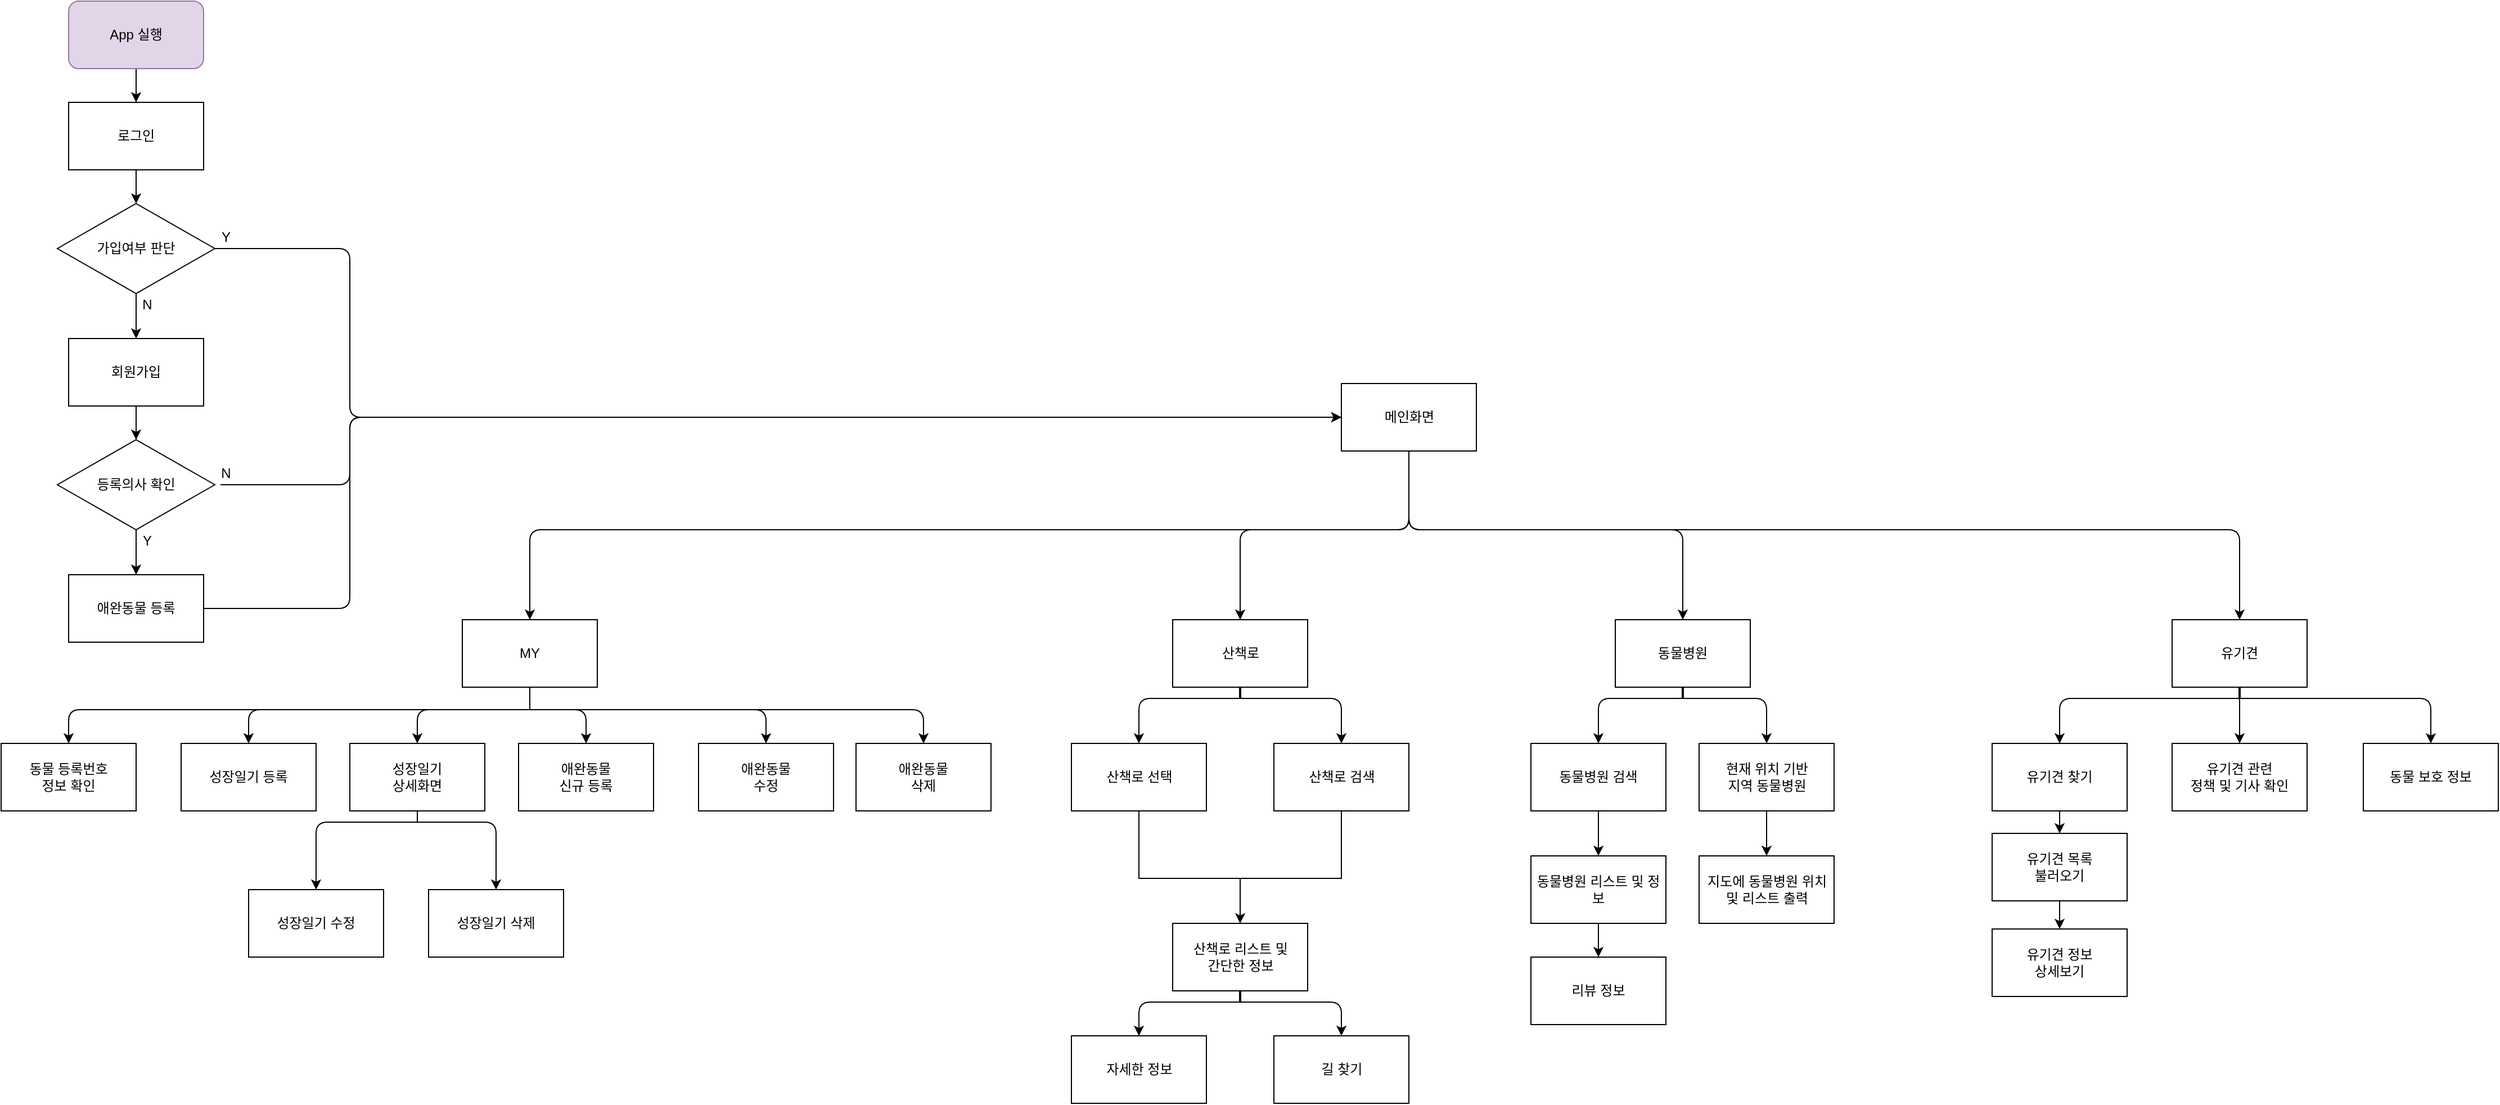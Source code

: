 <mxfile version="12.0.0" type="device" pages="1"><diagram id="ajRxS6KbZDqbKBUGqEY3" name="Page-1"><mxGraphModel dx="4347" dy="1870" grid="1" gridSize="10" guides="1" tooltips="1" connect="1" arrows="1" fold="1" page="1" pageScale="1" pageWidth="827" pageHeight="1169" math="0" shadow="0"><root><mxCell id="0"/><mxCell id="1" parent="0"/><mxCell id="5ygjTKvZjRRTdlPnJX5b-3" value="" style="edgeStyle=orthogonalEdgeStyle;rounded=0;orthogonalLoop=1;jettySize=auto;html=1;" edge="1" parent="1" source="5ygjTKvZjRRTdlPnJX5b-1" target="5ygjTKvZjRRTdlPnJX5b-2"><mxGeometry relative="1" as="geometry"/></mxCell><mxCell id="5ygjTKvZjRRTdlPnJX5b-1" value="App 실행" style="rounded=1;whiteSpace=wrap;html=1;fillColor=#e1d5e7;strokeColor=#9673a6;" vertex="1" parent="1"><mxGeometry x="-210" y="30" width="120" height="60" as="geometry"/></mxCell><mxCell id="5ygjTKvZjRRTdlPnJX5b-2" value="로그인" style="rounded=0;whiteSpace=wrap;html=1;" vertex="1" parent="1"><mxGeometry x="-210" y="120" width="120" height="60" as="geometry"/></mxCell><mxCell id="5ygjTKvZjRRTdlPnJX5b-6" value="회원가입" style="rounded=0;whiteSpace=wrap;html=1;" vertex="1" parent="1"><mxGeometry x="-210" y="330" width="120" height="60" as="geometry"/></mxCell><mxCell id="5ygjTKvZjRRTdlPnJX5b-7" value="가입여부 판단" style="rhombus;whiteSpace=wrap;html=1;" vertex="1" parent="1"><mxGeometry x="-220" y="210" width="140" height="80" as="geometry"/></mxCell><mxCell id="5ygjTKvZjRRTdlPnJX5b-8" value="" style="endArrow=classic;html=1;exitX=0.5;exitY=1;exitDx=0;exitDy=0;" edge="1" parent="1" source="5ygjTKvZjRRTdlPnJX5b-2" target="5ygjTKvZjRRTdlPnJX5b-7"><mxGeometry width="50" height="50" relative="1" as="geometry"><mxPoint x="-210" y="260" as="sourcePoint"/><mxPoint x="-160" y="210" as="targetPoint"/></mxGeometry></mxCell><mxCell id="5ygjTKvZjRRTdlPnJX5b-9" value="" style="endArrow=classic;html=1;exitX=0.5;exitY=1;exitDx=0;exitDy=0;" edge="1" parent="1" source="5ygjTKvZjRRTdlPnJX5b-7" target="5ygjTKvZjRRTdlPnJX5b-6"><mxGeometry width="50" height="50" relative="1" as="geometry"><mxPoint x="-210" y="260" as="sourcePoint"/><mxPoint x="-160" y="210" as="targetPoint"/></mxGeometry></mxCell><UserObject label="N" placeholders="1" name="Variable" id="5ygjTKvZjRRTdlPnJX5b-11"><mxCell style="text;html=1;strokeColor=none;fillColor=none;align=center;verticalAlign=middle;whiteSpace=wrap;overflow=hidden;" vertex="1" parent="1"><mxGeometry x="-150" y="290" width="20" height="20" as="geometry"/></mxCell></UserObject><mxCell id="5ygjTKvZjRRTdlPnJX5b-24" value="메인화면" style="rounded=0;whiteSpace=wrap;html=1;" vertex="1" parent="1"><mxGeometry x="921.5" y="370" width="120" height="60" as="geometry"/></mxCell><UserObject label="Y" placeholders="1" name="Variable" id="5ygjTKvZjRRTdlPnJX5b-27"><mxCell style="text;html=1;strokeColor=none;fillColor=none;align=center;verticalAlign=middle;whiteSpace=wrap;overflow=hidden;" vertex="1" parent="1"><mxGeometry x="-80" y="230" width="20" height="20" as="geometry"/></mxCell></UserObject><mxCell id="5ygjTKvZjRRTdlPnJX5b-29" value="애완동물 등록" style="rounded=0;whiteSpace=wrap;html=1;" vertex="1" parent="1"><mxGeometry x="-210" y="540" width="120" height="60" as="geometry"/></mxCell><mxCell id="5ygjTKvZjRRTdlPnJX5b-30" value="등록의사 확인" style="rhombus;whiteSpace=wrap;html=1;" vertex="1" parent="1"><mxGeometry x="-220" y="420" width="140" height="80" as="geometry"/></mxCell><mxCell id="5ygjTKvZjRRTdlPnJX5b-31" value="" style="endArrow=classic;html=1;exitX=0.5;exitY=1;exitDx=0;exitDy=0;entryX=0.5;entryY=0;entryDx=0;entryDy=0;" edge="1" parent="1" source="5ygjTKvZjRRTdlPnJX5b-30" target="5ygjTKvZjRRTdlPnJX5b-29"><mxGeometry width="50" height="50" relative="1" as="geometry"><mxPoint x="-220" y="670" as="sourcePoint"/><mxPoint x="-170" y="620" as="targetPoint"/></mxGeometry></mxCell><UserObject label="Y" placeholders="1" name="Variable" id="5ygjTKvZjRRTdlPnJX5b-32"><mxCell style="text;html=1;strokeColor=none;fillColor=none;align=center;verticalAlign=middle;whiteSpace=wrap;overflow=hidden;" vertex="1" parent="1"><mxGeometry x="-150" y="500" width="20" height="20" as="geometry"/></mxCell></UserObject><UserObject label="N" placeholders="1" name="Variable" id="5ygjTKvZjRRTdlPnJX5b-35"><mxCell style="text;html=1;strokeColor=none;fillColor=none;align=center;verticalAlign=middle;whiteSpace=wrap;overflow=hidden;" vertex="1" parent="1"><mxGeometry x="-80" y="440" width="20" height="20" as="geometry"/></mxCell></UserObject><mxCell id="5ygjTKvZjRRTdlPnJX5b-36" value="" style="endArrow=classic;html=1;exitX=0.5;exitY=1;exitDx=0;exitDy=0;" edge="1" parent="1" source="5ygjTKvZjRRTdlPnJX5b-6"><mxGeometry width="50" height="50" relative="1" as="geometry"><mxPoint x="-220" y="670" as="sourcePoint"/><mxPoint x="-150" y="420" as="targetPoint"/></mxGeometry></mxCell><mxCell id="5ygjTKvZjRRTdlPnJX5b-37" value="" style="edgeStyle=elbowEdgeStyle;elbow=horizontal;endArrow=classic;html=1;exitX=1;exitY=0.5;exitDx=0;exitDy=0;entryX=0;entryY=0.5;entryDx=0;entryDy=0;" edge="1" parent="1" source="5ygjTKvZjRRTdlPnJX5b-29" target="5ygjTKvZjRRTdlPnJX5b-24"><mxGeometry width="50" height="50" relative="1" as="geometry"><mxPoint x="-220" y="670" as="sourcePoint"/><mxPoint x="170" y="370" as="targetPoint"/><Array as="points"><mxPoint x="40" y="420"/></Array></mxGeometry></mxCell><mxCell id="5ygjTKvZjRRTdlPnJX5b-38" value="" style="edgeStyle=elbowEdgeStyle;elbow=horizontal;endArrow=classic;html=1;exitX=0.25;exitY=1;exitDx=0;exitDy=0;entryX=0;entryY=0.5;entryDx=0;entryDy=0;" edge="1" parent="1" source="5ygjTKvZjRRTdlPnJX5b-35" target="5ygjTKvZjRRTdlPnJX5b-24"><mxGeometry width="50" height="50" relative="1" as="geometry"><mxPoint x="-220" y="670" as="sourcePoint"/><mxPoint x="-170" y="620" as="targetPoint"/><Array as="points"><mxPoint x="40" y="420"/></Array></mxGeometry></mxCell><mxCell id="5ygjTKvZjRRTdlPnJX5b-39" value="" style="edgeStyle=elbowEdgeStyle;elbow=horizontal;endArrow=classic;html=1;exitX=1;exitY=0.5;exitDx=0;exitDy=0;entryX=0;entryY=0.5;entryDx=0;entryDy=0;" edge="1" parent="1" source="5ygjTKvZjRRTdlPnJX5b-7" target="5ygjTKvZjRRTdlPnJX5b-24"><mxGeometry width="50" height="50" relative="1" as="geometry"><mxPoint x="-220" y="670" as="sourcePoint"/><mxPoint x="170" y="370" as="targetPoint"/><Array as="points"><mxPoint x="40" y="350"/></Array></mxGeometry></mxCell><mxCell id="5ygjTKvZjRRTdlPnJX5b-42" value="MY" style="rounded=0;whiteSpace=wrap;html=1;" vertex="1" parent="1"><mxGeometry x="140" y="580" width="120" height="60" as="geometry"/></mxCell><mxCell id="5ygjTKvZjRRTdlPnJX5b-44" value="" style="edgeStyle=elbowEdgeStyle;elbow=vertical;endArrow=classic;html=1;exitX=0.5;exitY=1;exitDx=0;exitDy=0;entryX=0.5;entryY=0;entryDx=0;entryDy=0;" edge="1" parent="1" source="5ygjTKvZjRRTdlPnJX5b-24" target="5ygjTKvZjRRTdlPnJX5b-42"><mxGeometry width="50" height="50" relative="1" as="geometry"><mxPoint x="-220" y="670" as="sourcePoint"/><mxPoint x="-170" y="620" as="targetPoint"/><Array as="points"><mxPoint x="580" y="500"/><mxPoint x="570" y="505"/></Array></mxGeometry></mxCell><mxCell id="5ygjTKvZjRRTdlPnJX5b-45" value="산책로" style="rounded=0;whiteSpace=wrap;html=1;" vertex="1" parent="1"><mxGeometry x="771.5" y="580" width="120" height="60" as="geometry"/></mxCell><mxCell id="5ygjTKvZjRRTdlPnJX5b-46" value="" style="edgeStyle=elbowEdgeStyle;elbow=vertical;endArrow=classic;html=1;exitX=0.5;exitY=1;exitDx=0;exitDy=0;entryX=0.5;entryY=0;entryDx=0;entryDy=0;" edge="1" parent="1" source="5ygjTKvZjRRTdlPnJX5b-24" target="5ygjTKvZjRRTdlPnJX5b-45"><mxGeometry width="50" height="50" relative="1" as="geometry"><mxPoint x="-5" y="710" as="sourcePoint"/><mxPoint x="45" y="660" as="targetPoint"/><Array as="points"><mxPoint x="845" y="500"/></Array></mxGeometry></mxCell><mxCell id="5ygjTKvZjRRTdlPnJX5b-47" value="동물병원" style="rounded=0;whiteSpace=wrap;html=1;" vertex="1" parent="1"><mxGeometry x="1165" y="580" width="120" height="60" as="geometry"/></mxCell><mxCell id="5ygjTKvZjRRTdlPnJX5b-48" value="" style="edgeStyle=elbowEdgeStyle;elbow=vertical;endArrow=classic;html=1;exitX=0.5;exitY=1;exitDx=0;exitDy=0;entryX=0.5;entryY=0;entryDx=0;entryDy=0;" edge="1" parent="1" source="5ygjTKvZjRRTdlPnJX5b-24" target="5ygjTKvZjRRTdlPnJX5b-47"><mxGeometry width="50" height="50" relative="1" as="geometry"><mxPoint x="-5" y="720" as="sourcePoint"/><mxPoint x="45" y="670" as="targetPoint"/><Array as="points"><mxPoint x="955" y="500"/><mxPoint x="975" y="500"/></Array></mxGeometry></mxCell><mxCell id="5ygjTKvZjRRTdlPnJX5b-49" value="유기견" style="rounded=0;whiteSpace=wrap;html=1;" vertex="1" parent="1"><mxGeometry x="1660" y="580" width="120" height="60" as="geometry"/></mxCell><mxCell id="5ygjTKvZjRRTdlPnJX5b-50" value="" style="edgeStyle=elbowEdgeStyle;elbow=vertical;endArrow=classic;html=1;exitX=0.5;exitY=1;exitDx=0;exitDy=0;entryX=0.5;entryY=0;entryDx=0;entryDy=0;" edge="1" parent="1" source="5ygjTKvZjRRTdlPnJX5b-24" target="5ygjTKvZjRRTdlPnJX5b-49"><mxGeometry width="50" height="50" relative="1" as="geometry"><mxPoint x="515" y="720" as="sourcePoint"/><mxPoint x="565" y="670" as="targetPoint"/><Array as="points"><mxPoint x="975" y="500"/></Array></mxGeometry></mxCell><mxCell id="5ygjTKvZjRRTdlPnJX5b-51" value="산책로 선택" style="rounded=0;whiteSpace=wrap;html=1;" vertex="1" parent="1"><mxGeometry x="681.5" y="690" width="120" height="60" as="geometry"/></mxCell><mxCell id="5ygjTKvZjRRTdlPnJX5b-52" value="산책로 검색" style="rounded=0;whiteSpace=wrap;html=1;" vertex="1" parent="1"><mxGeometry x="861.5" y="690" width="120" height="60" as="geometry"/></mxCell><mxCell id="5ygjTKvZjRRTdlPnJX5b-54" value="" style="line;strokeWidth=2;direction=south;html=1;" vertex="1" parent="1"><mxGeometry x="826.5" y="640" width="10" height="10" as="geometry"/></mxCell><mxCell id="5ygjTKvZjRRTdlPnJX5b-55" value="" style="edgeStyle=segmentEdgeStyle;endArrow=classic;html=1;exitX=1;exitY=0.5;exitDx=0;exitDy=0;exitPerimeter=0;entryX=0.5;entryY=0;entryDx=0;entryDy=0;" edge="1" parent="1" source="5ygjTKvZjRRTdlPnJX5b-54" target="5ygjTKvZjRRTdlPnJX5b-51"><mxGeometry width="50" height="50" relative="1" as="geometry"><mxPoint x="191.5" y="820" as="sourcePoint"/><mxPoint x="241.5" y="770" as="targetPoint"/></mxGeometry></mxCell><mxCell id="5ygjTKvZjRRTdlPnJX5b-56" value="" style="edgeStyle=segmentEdgeStyle;endArrow=classic;html=1;exitX=1;exitY=0.5;exitDx=0;exitDy=0;exitPerimeter=0;entryX=0.5;entryY=0;entryDx=0;entryDy=0;" edge="1" parent="1" source="5ygjTKvZjRRTdlPnJX5b-54" target="5ygjTKvZjRRTdlPnJX5b-52"><mxGeometry width="50" height="50" relative="1" as="geometry"><mxPoint x="191.5" y="820" as="sourcePoint"/><mxPoint x="241.5" y="770" as="targetPoint"/></mxGeometry></mxCell><mxCell id="5ygjTKvZjRRTdlPnJX5b-57" value="" style="shape=partialRectangle;whiteSpace=wrap;html=1;bottom=1;right=1;left=1;top=0;fillColor=none;routingCenterX=-0.5;rotation=0;" vertex="1" parent="1"><mxGeometry x="741.5" y="750" width="180" height="60" as="geometry"/></mxCell><mxCell id="5ygjTKvZjRRTdlPnJX5b-58" value="" style="endArrow=classic;html=1;exitX=0.5;exitY=1;exitDx=0;exitDy=0;" edge="1" parent="1" source="5ygjTKvZjRRTdlPnJX5b-57" target="5ygjTKvZjRRTdlPnJX5b-59"><mxGeometry width="50" height="50" relative="1" as="geometry"><mxPoint x="191.5" y="880" as="sourcePoint"/><mxPoint x="241.5" y="830" as="targetPoint"/></mxGeometry></mxCell><mxCell id="5ygjTKvZjRRTdlPnJX5b-59" value="산책로 리스트 및 &lt;br&gt;간단한 정보" style="rounded=0;whiteSpace=wrap;html=1;" vertex="1" parent="1"><mxGeometry x="771.5" y="850" width="120" height="60" as="geometry"/></mxCell><mxCell id="5ygjTKvZjRRTdlPnJX5b-63" value="" style="line;strokeWidth=2;direction=south;html=1;" vertex="1" parent="1"><mxGeometry x="826.5" y="910" width="10" height="10" as="geometry"/></mxCell><mxCell id="5ygjTKvZjRRTdlPnJX5b-64" value="" style="edgeStyle=segmentEdgeStyle;endArrow=classic;html=1;exitX=1;exitY=0.5;exitDx=0;exitDy=0;exitPerimeter=0;entryX=0.5;entryY=0;entryDx=0;entryDy=0;" edge="1" parent="1" source="5ygjTKvZjRRTdlPnJX5b-63" target="5ygjTKvZjRRTdlPnJX5b-65"><mxGeometry width="50" height="50" relative="1" as="geometry"><mxPoint x="191.5" y="990" as="sourcePoint"/><mxPoint x="741.5" y="980" as="targetPoint"/></mxGeometry></mxCell><mxCell id="5ygjTKvZjRRTdlPnJX5b-65" value="자세한 정보" style="rounded=0;whiteSpace=wrap;html=1;" vertex="1" parent="1"><mxGeometry x="681.5" y="950" width="120" height="60" as="geometry"/></mxCell><mxCell id="5ygjTKvZjRRTdlPnJX5b-66" value="길 찾기" style="rounded=0;whiteSpace=wrap;html=1;" vertex="1" parent="1"><mxGeometry x="861.5" y="950" width="120" height="60" as="geometry"/></mxCell><mxCell id="5ygjTKvZjRRTdlPnJX5b-67" value="" style="edgeStyle=segmentEdgeStyle;endArrow=classic;html=1;exitX=1;exitY=0.5;exitDx=0;exitDy=0;exitPerimeter=0;entryX=0.5;entryY=0;entryDx=0;entryDy=0;" edge="1" parent="1" source="5ygjTKvZjRRTdlPnJX5b-63" target="5ygjTKvZjRRTdlPnJX5b-66"><mxGeometry width="50" height="50" relative="1" as="geometry"><mxPoint x="841.5" y="930" as="sourcePoint"/><mxPoint x="751.5" y="960" as="targetPoint"/></mxGeometry></mxCell><mxCell id="5ygjTKvZjRRTdlPnJX5b-79" style="edgeStyle=orthogonalEdgeStyle;rounded=0;orthogonalLoop=1;jettySize=auto;html=1;exitX=1;exitY=0.5;exitDx=0;exitDy=0;exitPerimeter=0;" edge="1" parent="1" source="5ygjTKvZjRRTdlPnJX5b-68" target="5ygjTKvZjRRTdlPnJX5b-77"><mxGeometry relative="1" as="geometry"/></mxCell><mxCell id="5ygjTKvZjRRTdlPnJX5b-68" value="" style="line;strokeWidth=2;direction=south;html=1;" vertex="1" parent="1"><mxGeometry x="1715" y="640" width="10" height="10" as="geometry"/></mxCell><mxCell id="5ygjTKvZjRRTdlPnJX5b-69" value="" style="edgeStyle=segmentEdgeStyle;endArrow=classic;html=1;exitX=1;exitY=0.5;exitDx=0;exitDy=0;exitPerimeter=0;entryX=0.5;entryY=0;entryDx=0;entryDy=0;" edge="1" parent="1" source="5ygjTKvZjRRTdlPnJX5b-68" target="5ygjTKvZjRRTdlPnJX5b-76"><mxGeometry width="50" height="50" relative="1" as="geometry"><mxPoint x="1600" y="680" as="sourcePoint"/><mxPoint x="1850" y="700" as="targetPoint"/></mxGeometry></mxCell><mxCell id="5ygjTKvZjRRTdlPnJX5b-70" value="" style="edgeStyle=segmentEdgeStyle;endArrow=classic;html=1;exitX=1;exitY=0.5;exitDx=0;exitDy=0;exitPerimeter=0;entryX=0.5;entryY=0;entryDx=0;entryDy=0;" edge="1" parent="1" source="5ygjTKvZjRRTdlPnJX5b-68" target="5ygjTKvZjRRTdlPnJX5b-75"><mxGeometry width="50" height="50" relative="1" as="geometry"><mxPoint x="1550" y="660" as="sourcePoint"/><mxPoint x="1460" y="700" as="targetPoint"/></mxGeometry></mxCell><mxCell id="5ygjTKvZjRRTdlPnJX5b-83" style="edgeStyle=orthogonalEdgeStyle;rounded=0;orthogonalLoop=1;jettySize=auto;html=1;exitX=0.5;exitY=1;exitDx=0;exitDy=0;entryX=0.5;entryY=0;entryDx=0;entryDy=0;" edge="1" parent="1" source="5ygjTKvZjRRTdlPnJX5b-75" target="5ygjTKvZjRRTdlPnJX5b-80"><mxGeometry relative="1" as="geometry"/></mxCell><mxCell id="5ygjTKvZjRRTdlPnJX5b-75" value="유기견 찾기" style="rounded=0;whiteSpace=wrap;html=1;" vertex="1" parent="1"><mxGeometry x="1500" y="690" width="120" height="60" as="geometry"/></mxCell><mxCell id="5ygjTKvZjRRTdlPnJX5b-76" value="동물 보호 정보" style="rounded=0;whiteSpace=wrap;html=1;" vertex="1" parent="1"><mxGeometry x="1830" y="690" width="120" height="60" as="geometry"/></mxCell><mxCell id="5ygjTKvZjRRTdlPnJX5b-77" value="유기견 관련&lt;br&gt;정책 및 기사 확인" style="rounded=0;whiteSpace=wrap;html=1;" vertex="1" parent="1"><mxGeometry x="1660" y="690" width="120" height="60" as="geometry"/></mxCell><mxCell id="5ygjTKvZjRRTdlPnJX5b-84" style="edgeStyle=orthogonalEdgeStyle;rounded=0;orthogonalLoop=1;jettySize=auto;html=1;exitX=0.5;exitY=1;exitDx=0;exitDy=0;entryX=0.5;entryY=0;entryDx=0;entryDy=0;" edge="1" parent="1" source="5ygjTKvZjRRTdlPnJX5b-80" target="5ygjTKvZjRRTdlPnJX5b-81"><mxGeometry relative="1" as="geometry"/></mxCell><mxCell id="5ygjTKvZjRRTdlPnJX5b-80" value="유기견 목록&lt;br&gt;불러오기" style="rounded=0;whiteSpace=wrap;html=1;" vertex="1" parent="1"><mxGeometry x="1500" y="770" width="120" height="60" as="geometry"/></mxCell><mxCell id="5ygjTKvZjRRTdlPnJX5b-81" value="유기견 정보&lt;br&gt;상세보기" style="rounded=0;whiteSpace=wrap;html=1;" vertex="1" parent="1"><mxGeometry x="1500" y="855" width="120" height="60" as="geometry"/></mxCell><mxCell id="5ygjTKvZjRRTdlPnJX5b-86" value="동물 등록번호 &lt;br&gt;정보 확인" style="rounded=0;whiteSpace=wrap;html=1;" vertex="1" parent="1"><mxGeometry x="-270" y="690" width="120" height="60" as="geometry"/></mxCell><mxCell id="5ygjTKvZjRRTdlPnJX5b-87" value="" style="endArrow=none;html=1;exitX=0.5;exitY=1;exitDx=0;exitDy=0;" edge="1" parent="1" source="5ygjTKvZjRRTdlPnJX5b-42"><mxGeometry width="50" height="50" relative="1" as="geometry"><mxPoint x="-220" y="1080" as="sourcePoint"/><mxPoint x="200" y="660" as="targetPoint"/></mxGeometry></mxCell><mxCell id="5ygjTKvZjRRTdlPnJX5b-88" value="성장일기 등록" style="rounded=0;whiteSpace=wrap;html=1;" vertex="1" parent="1"><mxGeometry x="-110" y="690" width="120" height="60" as="geometry"/></mxCell><mxCell id="5ygjTKvZjRRTdlPnJX5b-89" value="성장일기&lt;br&gt;상세화면" style="rounded=0;whiteSpace=wrap;html=1;" vertex="1" parent="1"><mxGeometry x="40" y="690" width="120" height="60" as="geometry"/></mxCell><mxCell id="5ygjTKvZjRRTdlPnJX5b-90" value="애완동물&lt;br&gt;신규 등록" style="rounded=0;whiteSpace=wrap;html=1;" vertex="1" parent="1"><mxGeometry x="190" y="690" width="120" height="60" as="geometry"/></mxCell><mxCell id="5ygjTKvZjRRTdlPnJX5b-91" value="애완동물&lt;br&gt;수정" style="rounded=0;whiteSpace=wrap;html=1;" vertex="1" parent="1"><mxGeometry x="350" y="690" width="120" height="60" as="geometry"/></mxCell><mxCell id="5ygjTKvZjRRTdlPnJX5b-92" value="애완동물&lt;br&gt;삭제" style="rounded=0;whiteSpace=wrap;html=1;" vertex="1" parent="1"><mxGeometry x="490" y="690" width="120" height="60" as="geometry"/></mxCell><mxCell id="5ygjTKvZjRRTdlPnJX5b-93" value="" style="edgeStyle=segmentEdgeStyle;endArrow=classic;html=1;entryX=0.5;entryY=0;entryDx=0;entryDy=0;" edge="1" parent="1" target="5ygjTKvZjRRTdlPnJX5b-86"><mxGeometry width="50" height="50" relative="1" as="geometry"><mxPoint x="200" y="660" as="sourcePoint"/><mxPoint x="-220" y="1030" as="targetPoint"/></mxGeometry></mxCell><mxCell id="5ygjTKvZjRRTdlPnJX5b-94" value="" style="edgeStyle=segmentEdgeStyle;endArrow=classic;html=1;entryX=0.5;entryY=0;entryDx=0;entryDy=0;" edge="1" parent="1" target="5ygjTKvZjRRTdlPnJX5b-88"><mxGeometry width="50" height="50" relative="1" as="geometry"><mxPoint x="200" y="660" as="sourcePoint"/><mxPoint x="-220" y="1030" as="targetPoint"/></mxGeometry></mxCell><mxCell id="5ygjTKvZjRRTdlPnJX5b-95" value="" style="edgeStyle=segmentEdgeStyle;endArrow=classic;html=1;entryX=0.5;entryY=0;entryDx=0;entryDy=0;" edge="1" parent="1" target="5ygjTKvZjRRTdlPnJX5b-89"><mxGeometry width="50" height="50" relative="1" as="geometry"><mxPoint x="200" y="660" as="sourcePoint"/><mxPoint x="-220" y="1030" as="targetPoint"/></mxGeometry></mxCell><mxCell id="5ygjTKvZjRRTdlPnJX5b-96" value="" style="edgeStyle=segmentEdgeStyle;endArrow=classic;html=1;entryX=0.5;entryY=0;entryDx=0;entryDy=0;" edge="1" parent="1" target="5ygjTKvZjRRTdlPnJX5b-90"><mxGeometry width="50" height="50" relative="1" as="geometry"><mxPoint x="200" y="660" as="sourcePoint"/><mxPoint x="-220" y="1030" as="targetPoint"/></mxGeometry></mxCell><mxCell id="5ygjTKvZjRRTdlPnJX5b-97" value="" style="edgeStyle=segmentEdgeStyle;endArrow=classic;html=1;entryX=0.5;entryY=0;entryDx=0;entryDy=0;" edge="1" parent="1" target="5ygjTKvZjRRTdlPnJX5b-91"><mxGeometry width="50" height="50" relative="1" as="geometry"><mxPoint x="200" y="660" as="sourcePoint"/><mxPoint x="-220" y="1030" as="targetPoint"/></mxGeometry></mxCell><mxCell id="5ygjTKvZjRRTdlPnJX5b-98" value="" style="edgeStyle=segmentEdgeStyle;endArrow=classic;html=1;entryX=0.5;entryY=0;entryDx=0;entryDy=0;" edge="1" parent="1" target="5ygjTKvZjRRTdlPnJX5b-92"><mxGeometry width="50" height="50" relative="1" as="geometry"><mxPoint x="200" y="660" as="sourcePoint"/><mxPoint x="-220" y="1030" as="targetPoint"/></mxGeometry></mxCell><mxCell id="5ygjTKvZjRRTdlPnJX5b-114" style="edgeStyle=orthogonalEdgeStyle;rounded=0;orthogonalLoop=1;jettySize=auto;html=1;exitX=0.5;exitY=1;exitDx=0;exitDy=0;entryX=0.5;entryY=0;entryDx=0;entryDy=0;" edge="1" parent="1" source="5ygjTKvZjRRTdlPnJX5b-100" target="5ygjTKvZjRRTdlPnJX5b-113"><mxGeometry relative="1" as="geometry"/></mxCell><mxCell id="5ygjTKvZjRRTdlPnJX5b-100" value="동물병원 검색" style="rounded=0;whiteSpace=wrap;html=1;" vertex="1" parent="1"><mxGeometry x="1090" y="690" width="120" height="60" as="geometry"/></mxCell><mxCell id="5ygjTKvZjRRTdlPnJX5b-118" style="edgeStyle=orthogonalEdgeStyle;rounded=0;orthogonalLoop=1;jettySize=auto;html=1;exitX=0.5;exitY=1;exitDx=0;exitDy=0;entryX=0.5;entryY=0;entryDx=0;entryDy=0;" edge="1" parent="1" source="5ygjTKvZjRRTdlPnJX5b-101" target="5ygjTKvZjRRTdlPnJX5b-117"><mxGeometry relative="1" as="geometry"/></mxCell><mxCell id="5ygjTKvZjRRTdlPnJX5b-101" value="현재 위치 기반&lt;br&gt;지역 동물병원" style="rounded=0;whiteSpace=wrap;html=1;" vertex="1" parent="1"><mxGeometry x="1239.5" y="690" width="120" height="60" as="geometry"/></mxCell><mxCell id="5ygjTKvZjRRTdlPnJX5b-107" value="" style="line;strokeWidth=2;direction=south;html=1;" vertex="1" parent="1"><mxGeometry x="1220" y="640" width="10" height="10" as="geometry"/></mxCell><mxCell id="5ygjTKvZjRRTdlPnJX5b-111" value="" style="edgeStyle=segmentEdgeStyle;endArrow=classic;html=1;exitX=1;exitY=0.5;exitDx=0;exitDy=0;exitPerimeter=0;entryX=0.5;entryY=0;entryDx=0;entryDy=0;" edge="1" parent="1" source="5ygjTKvZjRRTdlPnJX5b-107" target="5ygjTKvZjRRTdlPnJX5b-100"><mxGeometry width="50" height="50" relative="1" as="geometry"><mxPoint x="800" y="1080" as="sourcePoint"/><mxPoint x="850" y="1030" as="targetPoint"/></mxGeometry></mxCell><mxCell id="5ygjTKvZjRRTdlPnJX5b-112" value="" style="edgeStyle=segmentEdgeStyle;endArrow=classic;html=1;exitX=1;exitY=0.5;exitDx=0;exitDy=0;exitPerimeter=0;entryX=0.5;entryY=0;entryDx=0;entryDy=0;" edge="1" parent="1" source="5ygjTKvZjRRTdlPnJX5b-107" target="5ygjTKvZjRRTdlPnJX5b-101"><mxGeometry width="50" height="50" relative="1" as="geometry"><mxPoint x="800" y="1080" as="sourcePoint"/><mxPoint x="850" y="1030" as="targetPoint"/></mxGeometry></mxCell><mxCell id="5ygjTKvZjRRTdlPnJX5b-116" style="edgeStyle=orthogonalEdgeStyle;rounded=0;orthogonalLoop=1;jettySize=auto;html=1;exitX=0.5;exitY=1;exitDx=0;exitDy=0;entryX=0.5;entryY=0;entryDx=0;entryDy=0;" edge="1" parent="1" source="5ygjTKvZjRRTdlPnJX5b-113" target="5ygjTKvZjRRTdlPnJX5b-115"><mxGeometry relative="1" as="geometry"/></mxCell><mxCell id="5ygjTKvZjRRTdlPnJX5b-113" value="동물병원 리스트 및 정보" style="rounded=0;whiteSpace=wrap;html=1;" vertex="1" parent="1"><mxGeometry x="1090" y="790" width="120" height="60" as="geometry"/></mxCell><mxCell id="5ygjTKvZjRRTdlPnJX5b-115" value="리뷰 정보" style="rounded=0;whiteSpace=wrap;html=1;" vertex="1" parent="1"><mxGeometry x="1090" y="880" width="120" height="60" as="geometry"/></mxCell><mxCell id="5ygjTKvZjRRTdlPnJX5b-117" value="지도에 동물병원 위치 및 리스트 출력" style="rounded=0;whiteSpace=wrap;html=1;" vertex="1" parent="1"><mxGeometry x="1239.5" y="790" width="120" height="60" as="geometry"/></mxCell><mxCell id="5ygjTKvZjRRTdlPnJX5b-120" value="성장일기 수정" style="rounded=0;whiteSpace=wrap;html=1;" vertex="1" parent="1"><mxGeometry x="-50" y="820" width="120" height="60" as="geometry"/></mxCell><mxCell id="5ygjTKvZjRRTdlPnJX5b-121" value="" style="endArrow=none;html=1;entryX=0.5;entryY=1;entryDx=0;entryDy=0;" edge="1" parent="1" target="5ygjTKvZjRRTdlPnJX5b-89"><mxGeometry width="50" height="50" relative="1" as="geometry"><mxPoint x="100" y="760" as="sourcePoint"/><mxPoint x="-220" y="1030" as="targetPoint"/></mxGeometry></mxCell><mxCell id="5ygjTKvZjRRTdlPnJX5b-122" value="" style="edgeStyle=segmentEdgeStyle;endArrow=classic;html=1;entryX=0.5;entryY=0;entryDx=0;entryDy=0;" edge="1" parent="1" target="5ygjTKvZjRRTdlPnJX5b-120"><mxGeometry width="50" height="50" relative="1" as="geometry"><mxPoint x="100" y="760" as="sourcePoint"/><mxPoint x="-10" y="1030" as="targetPoint"/></mxGeometry></mxCell><mxCell id="5ygjTKvZjRRTdlPnJX5b-123" value="성장일기 삭제" style="rounded=0;whiteSpace=wrap;html=1;" vertex="1" parent="1"><mxGeometry x="110" y="820" width="120" height="60" as="geometry"/></mxCell><mxCell id="5ygjTKvZjRRTdlPnJX5b-124" value="" style="edgeStyle=segmentEdgeStyle;endArrow=classic;html=1;entryX=0.5;entryY=0;entryDx=0;entryDy=0;" edge="1" parent="1" target="5ygjTKvZjRRTdlPnJX5b-123"><mxGeometry width="50" height="50" relative="1" as="geometry"><mxPoint x="100" y="760" as="sourcePoint"/><mxPoint x="-110" y="1030" as="targetPoint"/></mxGeometry></mxCell></root></mxGraphModel></diagram></mxfile>